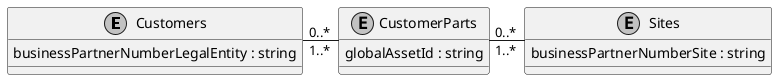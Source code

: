 @startuml
skinparam monochrome true
skinparam shadowing false
skinparam defaultFontName "Architects daughter"

entity  Customers {
     businessPartnerNumberLegalEntity : string
}
entity  CustomerParts{
    globalAssetId : string
}
entity  Sites{
    businessPartnerNumberSite : string
}

Customers "0..*" - "1..*" CustomerParts

CustomerParts "0..*" - "1..*" Sites

@enduml